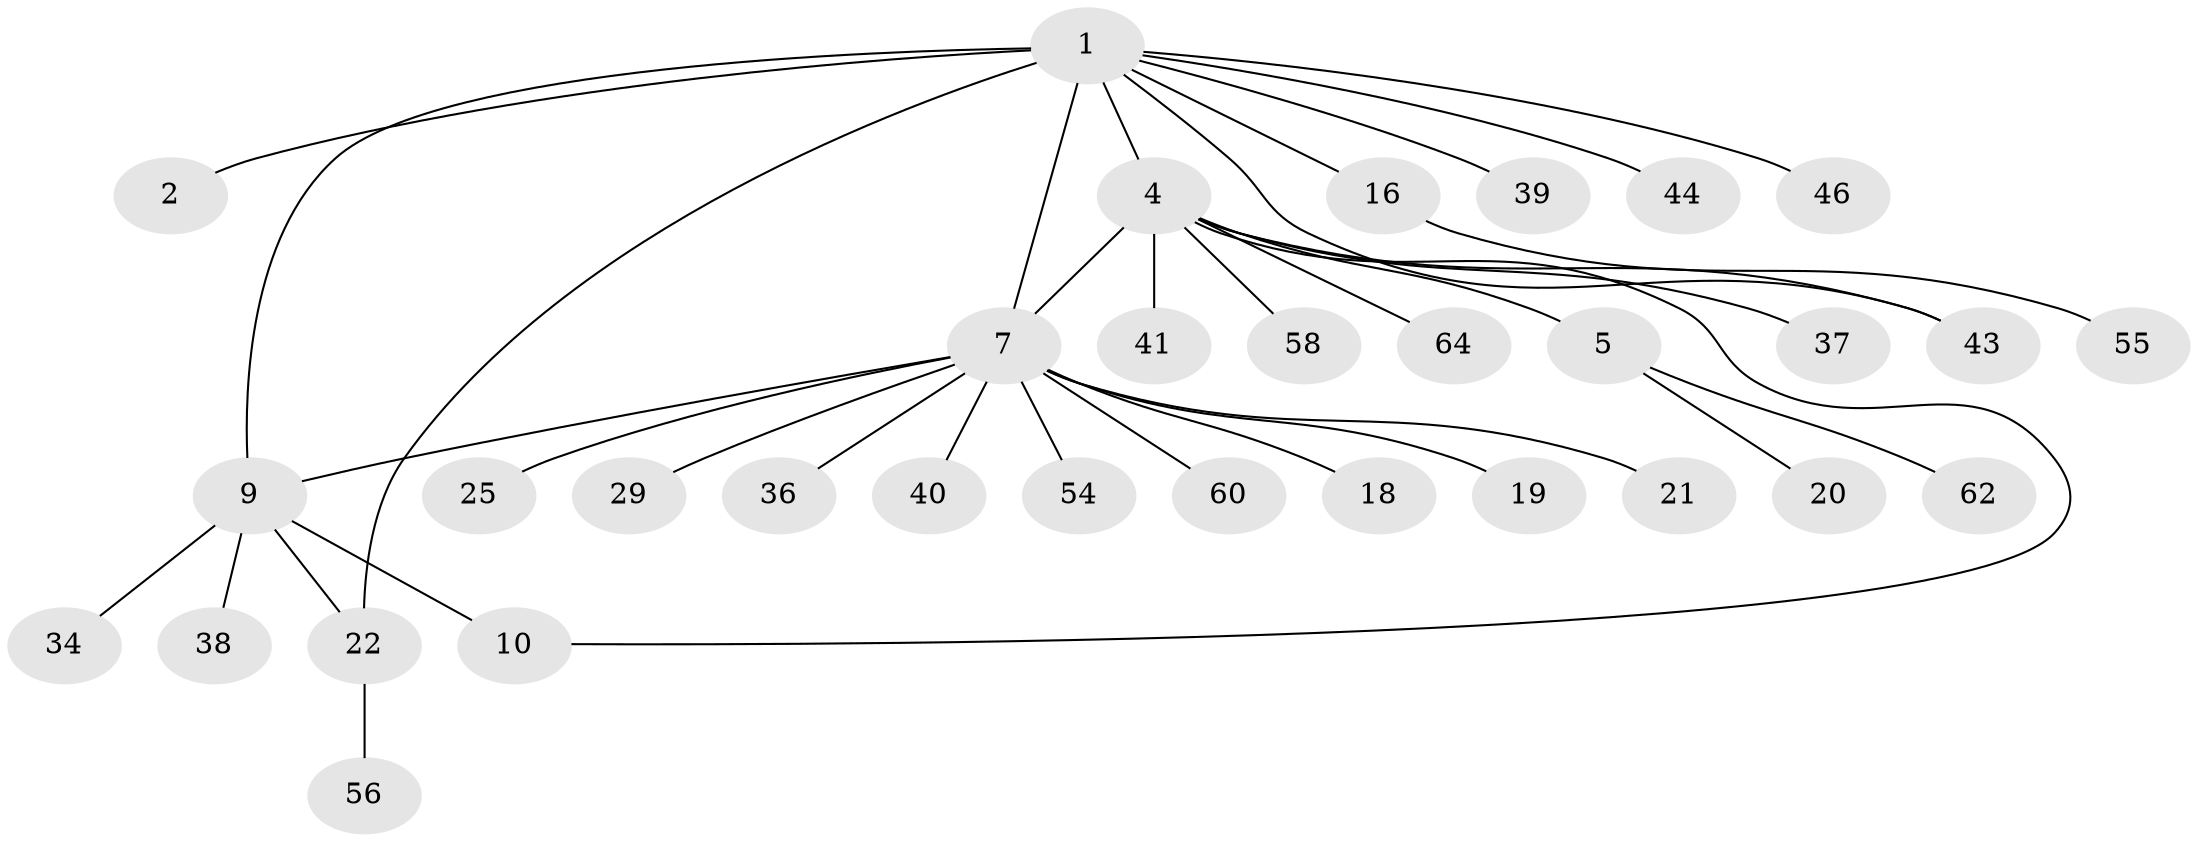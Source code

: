 // original degree distribution, {9: 0.015625, 3: 0.078125, 6: 0.078125, 10: 0.015625, 4: 0.0625, 5: 0.03125, 7: 0.015625, 2: 0.1875, 1: 0.515625}
// Generated by graph-tools (version 1.1) at 2025/16/03/09/25 04:16:04]
// undirected, 32 vertices, 36 edges
graph export_dot {
graph [start="1"]
  node [color=gray90,style=filled];
  1 [super="+3+35"];
  2 [super="+27"];
  4 [super="+48+6+57"];
  5;
  7 [super="+8+13"];
  9 [super="+11+26"];
  10;
  16 [super="+17"];
  18 [super="+47"];
  19;
  20;
  21;
  22 [super="+24+45"];
  25;
  29;
  34;
  36 [super="+49"];
  37;
  38;
  39;
  40;
  41 [super="+52"];
  43 [super="+51"];
  44;
  46;
  54;
  55;
  56;
  58;
  60;
  62;
  64;
  1 -- 2 [weight=2];
  1 -- 16;
  1 -- 22;
  1 -- 39;
  1 -- 44;
  1 -- 9;
  1 -- 4;
  1 -- 43;
  1 -- 46;
  1 -- 7 [weight=2];
  4 -- 5 [weight=2];
  4 -- 37;
  4 -- 41;
  4 -- 58;
  4 -- 64;
  4 -- 43;
  4 -- 7 [weight=3];
  4 -- 10;
  5 -- 20;
  5 -- 62;
  7 -- 9 [weight=3];
  7 -- 29;
  7 -- 18;
  7 -- 54;
  7 -- 36;
  7 -- 40;
  7 -- 19;
  7 -- 21;
  7 -- 25;
  7 -- 60;
  9 -- 34;
  9 -- 22;
  9 -- 10 [weight=2];
  9 -- 38;
  16 -- 55;
  22 -- 56;
}

